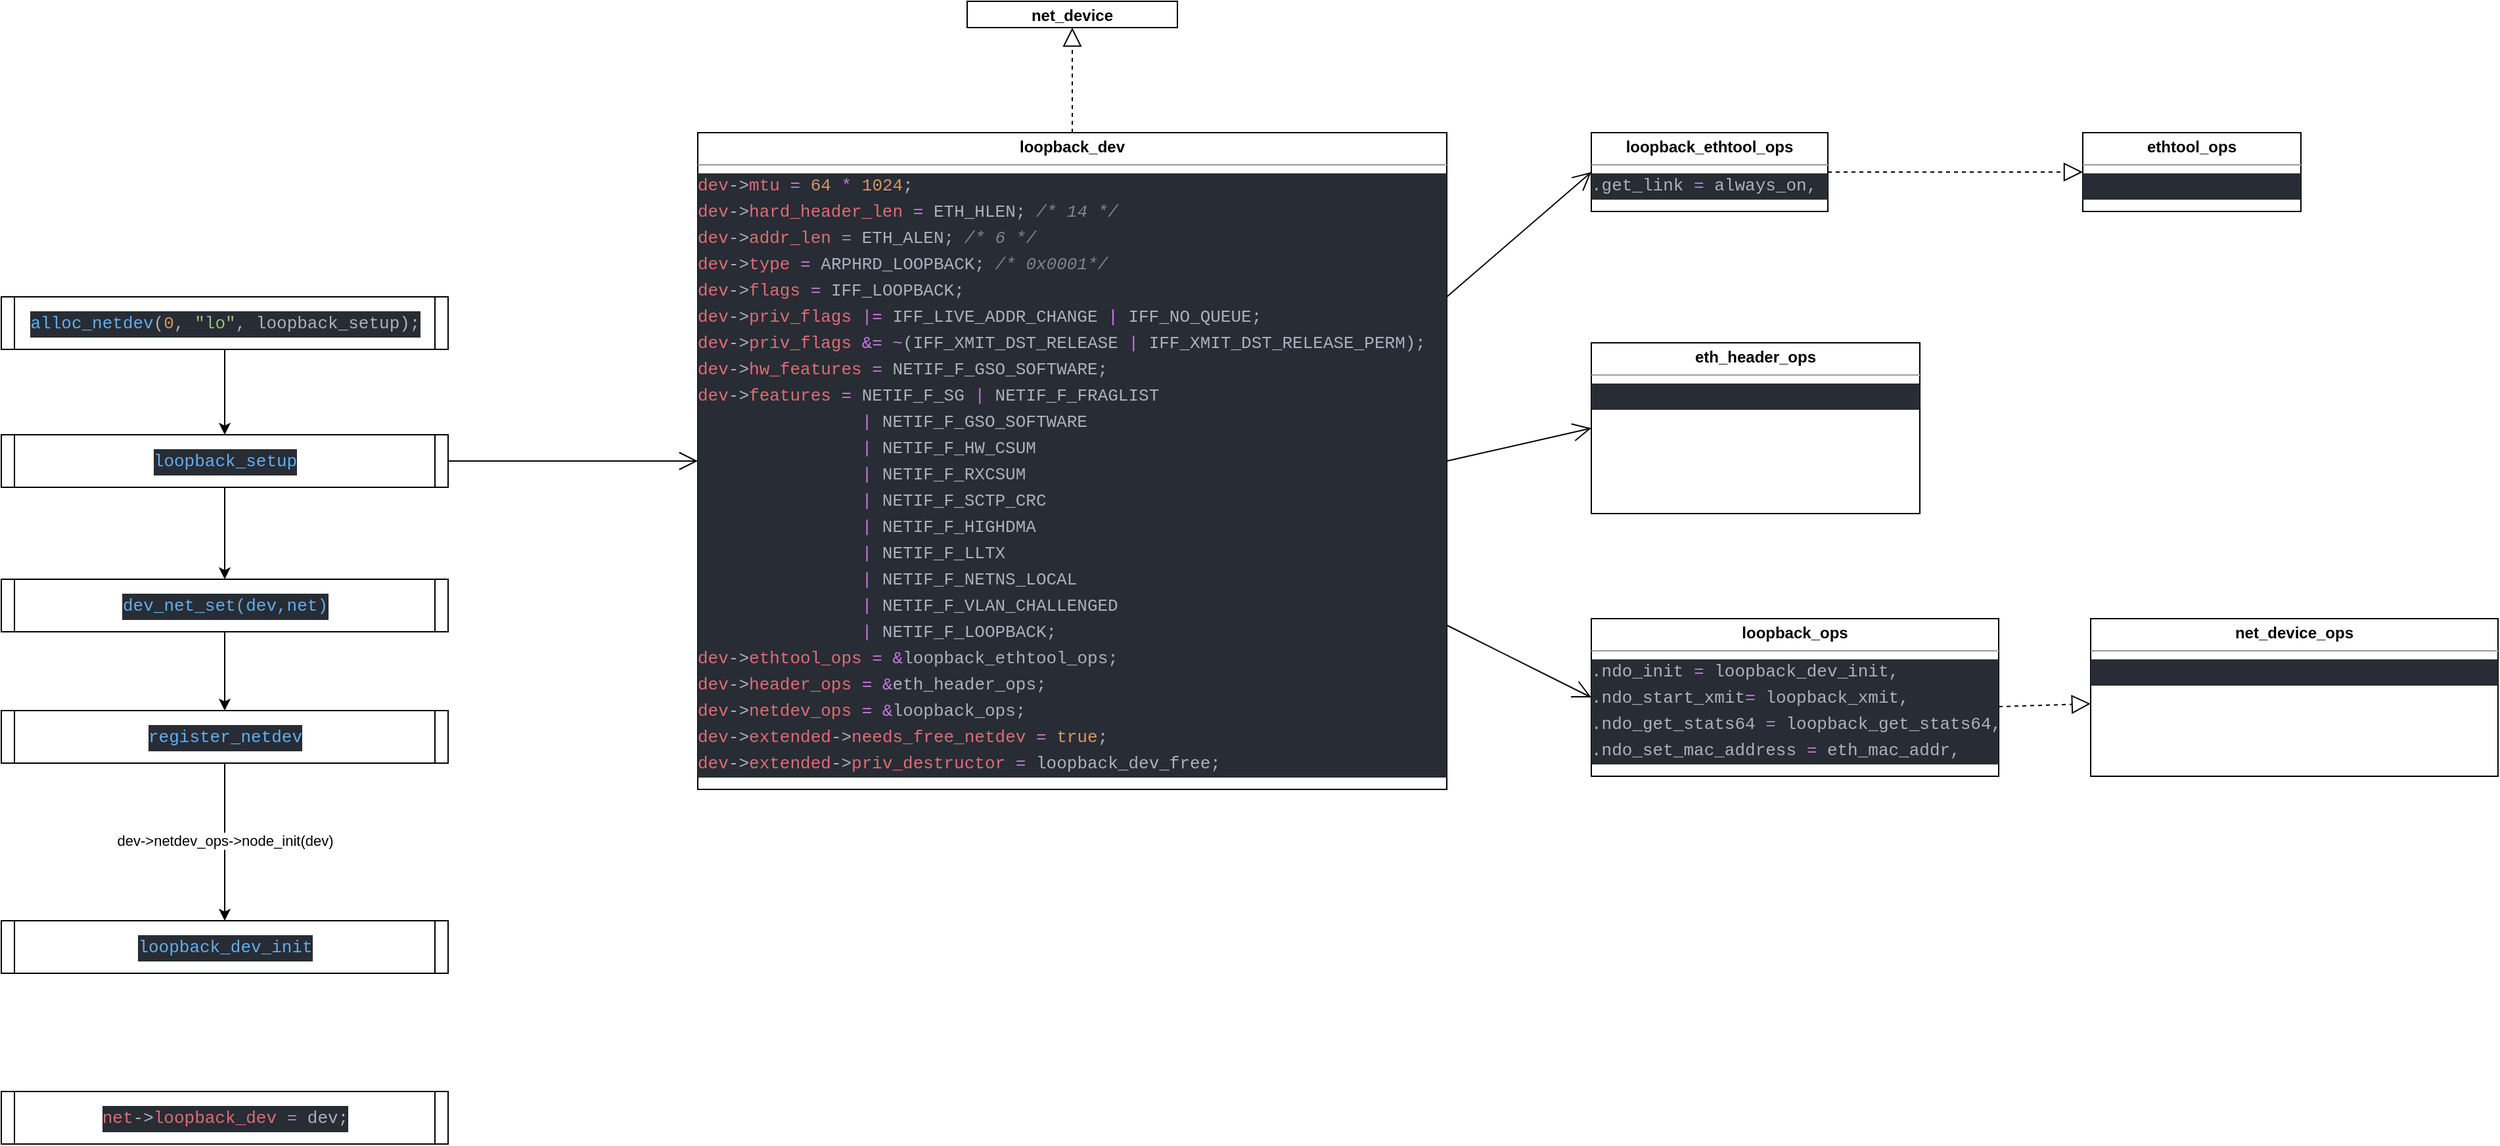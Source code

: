 <mxfile version="13.1.3">
    <diagram id="6hGFLwfOUW9BJ-s0fimq" name="Page-1">
        <mxGraphModel dx="1256" dy="1954" grid="1" gridSize="10" guides="1" tooltips="1" connect="1" arrows="1" fold="1" page="1" pageScale="1" pageWidth="827" pageHeight="1169" math="0" shadow="0">
            <root>
                <mxCell id="0"/>
                <mxCell id="1" parent="0"/>
                <mxCell id="6" style="edgeStyle=orthogonalEdgeStyle;rounded=0;orthogonalLoop=1;jettySize=auto;html=1;exitX=0.5;exitY=1;exitDx=0;exitDy=0;" edge="1" parent="1" source="2" target="5">
                    <mxGeometry relative="1" as="geometry"/>
                </mxCell>
                <mxCell id="2" value="&lt;div style=&quot;background-color: rgb(40 , 44 , 52) ; font-family: &amp;#34;monaco&amp;#34; , &amp;#34;menlo&amp;#34; , &amp;#34;monaco&amp;#34; , &amp;#34;courier new&amp;#34; , monospace ; font-size: 13px ; line-height: 20px&quot;&gt;&lt;div style=&quot;color: rgb(171 , 178 , 191) ; font-family: &amp;#34;monaco&amp;#34; , &amp;#34;menlo&amp;#34; , &amp;#34;monaco&amp;#34; , &amp;#34;courier new&amp;#34; , monospace ; line-height: 20px&quot;&gt;&lt;span style=&quot;color: #61afef&quot;&gt;alloc_netdev&lt;/span&gt;(&lt;span style=&quot;color: #d19a66&quot;&gt;0&lt;/span&gt;, &lt;span style=&quot;color: #98c379&quot;&gt;&quot;lo&quot;&lt;/span&gt;, loopback_setup);&lt;/div&gt;&lt;/div&gt;" style="shape=process;whiteSpace=wrap;html=1;backgroundOutline=1;size=0.029;" vertex="1" parent="1">
                    <mxGeometry x="70" y="125" width="340" height="40" as="geometry"/>
                </mxCell>
                <mxCell id="9" style="edgeStyle=orthogonalEdgeStyle;rounded=0;orthogonalLoop=1;jettySize=auto;html=1;exitX=0.5;exitY=1;exitDx=0;exitDy=0;entryX=0.5;entryY=0;entryDx=0;entryDy=0;" edge="1" parent="1" source="5" target="7">
                    <mxGeometry relative="1" as="geometry"/>
                </mxCell>
                <mxCell id="5" value="&lt;div style=&quot;background-color: rgb(40 , 44 , 52) ; font-family: &amp;#34;monaco&amp;#34; , &amp;#34;menlo&amp;#34; , &amp;#34;monaco&amp;#34; , &amp;#34;courier new&amp;#34; , monospace ; font-size: 13px ; line-height: 20px&quot;&gt;&lt;div style=&quot;font-family: &amp;#34;monaco&amp;#34; , &amp;#34;menlo&amp;#34; , &amp;#34;monaco&amp;#34; , &amp;#34;courier new&amp;#34; , monospace ; line-height: 20px&quot;&gt;&lt;font color=&quot;#61afef&quot;&gt;loopback_setup&lt;/font&gt;&lt;/div&gt;&lt;/div&gt;" style="shape=process;whiteSpace=wrap;html=1;backgroundOutline=1;size=0.029;" vertex="1" parent="1">
                    <mxGeometry x="70" y="230" width="340" height="40" as="geometry"/>
                </mxCell>
                <mxCell id="10" style="edgeStyle=orthogonalEdgeStyle;rounded=0;orthogonalLoop=1;jettySize=auto;html=1;exitX=0.5;exitY=1;exitDx=0;exitDy=0;" edge="1" parent="1" source="7" target="8">
                    <mxGeometry relative="1" as="geometry"/>
                </mxCell>
                <mxCell id="7" value="&lt;div style=&quot;background-color: rgb(40 , 44 , 52) ; font-family: &amp;#34;monaco&amp;#34; , &amp;#34;menlo&amp;#34; , &amp;#34;monaco&amp;#34; , &amp;#34;courier new&amp;#34; , monospace ; font-size: 13px ; line-height: 20px&quot;&gt;&lt;div style=&quot;font-family: &amp;#34;monaco&amp;#34; , &amp;#34;menlo&amp;#34; , &amp;#34;monaco&amp;#34; , &amp;#34;courier new&amp;#34; , monospace ; line-height: 20px&quot;&gt;&lt;font color=&quot;#61afef&quot;&gt;dev_net_set(dev,net)&lt;/font&gt;&lt;/div&gt;&lt;/div&gt;" style="shape=process;whiteSpace=wrap;html=1;backgroundOutline=1;size=0.029;" vertex="1" parent="1">
                    <mxGeometry x="70" y="340" width="340" height="40" as="geometry"/>
                </mxCell>
                <mxCell id="31" style="edgeStyle=orthogonalEdgeStyle;rounded=0;orthogonalLoop=1;jettySize=auto;html=1;exitX=0.5;exitY=1;exitDx=0;exitDy=0;" edge="1" parent="1" source="8" target="30">
                    <mxGeometry relative="1" as="geometry"/>
                </mxCell>
                <mxCell id="32" value="dev-&amp;gt;netdev_ops-&amp;gt;node_init(dev)" style="edgeLabel;html=1;align=center;verticalAlign=middle;resizable=0;points=[];" vertex="1" connectable="0" parent="31">
                    <mxGeometry x="-0.017" relative="1" as="geometry">
                        <mxPoint as="offset"/>
                    </mxGeometry>
                </mxCell>
                <mxCell id="8" value="&lt;div style=&quot;background-color: rgb(40 , 44 , 52) ; font-family: &amp;#34;monaco&amp;#34; , &amp;#34;menlo&amp;#34; , &amp;#34;monaco&amp;#34; , &amp;#34;courier new&amp;#34; , monospace ; font-size: 13px ; line-height: 20px&quot;&gt;&lt;div style=&quot;font-family: &amp;#34;monaco&amp;#34; , &amp;#34;menlo&amp;#34; , &amp;#34;monaco&amp;#34; , &amp;#34;courier new&amp;#34; , monospace ; line-height: 20px&quot;&gt;&lt;font color=&quot;#61afef&quot;&gt;register_netdev&lt;/font&gt;&lt;/div&gt;&lt;/div&gt;" style="shape=process;whiteSpace=wrap;html=1;backgroundOutline=1;size=0.029;" vertex="1" parent="1">
                    <mxGeometry x="70" y="440" width="340" height="40" as="geometry"/>
                </mxCell>
                <mxCell id="11" value="&lt;p style=&quot;margin: 0px ; margin-top: 4px ; text-align: center&quot;&gt;&lt;b&gt;loopback_dev&lt;/b&gt;&lt;/p&gt;&lt;hr size=&quot;1&quot;&gt;&lt;div style=&quot;height: 2px&quot;&gt;&lt;div style=&quot;color: rgb(171 , 178 , 191) ; font-family: &amp;#34;monaco&amp;#34; , &amp;#34;menlo&amp;#34; , &amp;#34;monaco&amp;#34; , &amp;#34;courier new&amp;#34; , monospace ; font-size: 13px&quot;&gt;&lt;div style=&quot;background-color: rgb(40 , 44 , 52) ; font-family: &amp;#34;monaco&amp;#34; , &amp;#34;menlo&amp;#34; , &amp;#34;monaco&amp;#34; , &amp;#34;courier new&amp;#34; , monospace ; line-height: 20px&quot;&gt;&lt;div style=&quot;font-family: &amp;#34;monaco&amp;#34; , &amp;#34;menlo&amp;#34; , &amp;#34;monaco&amp;#34; , &amp;#34;courier new&amp;#34; , monospace ; line-height: 20px&quot;&gt;&lt;div style=&quot;font-family: &amp;#34;monaco&amp;#34; , &amp;#34;menlo&amp;#34; , &amp;#34;monaco&amp;#34; , &amp;#34;courier new&amp;#34; , monospace ; line-height: 20px&quot;&gt;&lt;div&gt;&lt;span style=&quot;color: #e06c75&quot;&gt;dev&lt;/span&gt;-&amp;gt;&lt;span style=&quot;color: #e06c75&quot;&gt;mtu&lt;/span&gt;       &lt;span style=&quot;color: #c678dd&quot;&gt;=&lt;/span&gt; &lt;span style=&quot;color: #d19a66&quot;&gt;64&lt;/span&gt; &lt;span style=&quot;color: #c678dd&quot;&gt;*&lt;/span&gt; &lt;span style=&quot;color: #d19a66&quot;&gt;1024&lt;/span&gt;;&lt;/div&gt;&lt;div&gt;    &lt;span style=&quot;color: #e06c75&quot;&gt;dev&lt;/span&gt;-&amp;gt;&lt;span style=&quot;color: #e06c75&quot;&gt;hard_header_len&lt;/span&gt;    &lt;span style=&quot;color: #c678dd&quot;&gt;=&lt;/span&gt; ETH_HLEN; &lt;span style=&quot;color: #7f848e ; font-style: italic&quot;&gt;/* 14   */&lt;/span&gt;&lt;/div&gt;&lt;div&gt;    &lt;span style=&quot;color: #e06c75&quot;&gt;dev&lt;/span&gt;-&amp;gt;&lt;span style=&quot;color: #e06c75&quot;&gt;addr_len&lt;/span&gt;       &lt;span style=&quot;color: #c678dd&quot;&gt;=&lt;/span&gt; ETH_ALEN; &lt;span style=&quot;color: #7f848e ; font-style: italic&quot;&gt;/* 6    */&lt;/span&gt;&lt;/div&gt;&lt;div&gt;    &lt;span style=&quot;color: #e06c75&quot;&gt;dev&lt;/span&gt;-&amp;gt;&lt;span style=&quot;color: #e06c75&quot;&gt;type&lt;/span&gt;       &lt;span style=&quot;color: #c678dd&quot;&gt;=&lt;/span&gt; ARPHRD_LOOPBACK;  &lt;span style=&quot;color: #7f848e ; font-style: italic&quot;&gt;/* 0x0001*/&lt;/span&gt;&lt;/div&gt;&lt;div&gt;    &lt;span style=&quot;color: #e06c75&quot;&gt;dev&lt;/span&gt;-&amp;gt;&lt;span style=&quot;color: #e06c75&quot;&gt;flags&lt;/span&gt;      &lt;span style=&quot;color: #c678dd&quot;&gt;=&lt;/span&gt; IFF_LOOPBACK;&lt;/div&gt;&lt;div&gt;    &lt;span style=&quot;color: #e06c75&quot;&gt;dev&lt;/span&gt;-&amp;gt;&lt;span style=&quot;color: #e06c75&quot;&gt;priv_flags&lt;/span&gt;     &lt;span style=&quot;color: #c678dd&quot;&gt;|=&lt;/span&gt; IFF_LIVE_ADDR_CHANGE &lt;span style=&quot;color: #c678dd&quot;&gt;|&lt;/span&gt; IFF_NO_QUEUE;&lt;/div&gt;&lt;div&gt;&lt;div style=&quot;font-family: &amp;#34;monaco&amp;#34; , &amp;#34;menlo&amp;#34; , &amp;#34;monaco&amp;#34; , &amp;#34;courier new&amp;#34; , monospace ; line-height: 20px&quot;&gt;&lt;span style=&quot;color: #e06c75&quot;&gt;dev&lt;/span&gt;-&amp;gt;&lt;span style=&quot;color: #e06c75&quot;&gt;priv_flags&lt;/span&gt; &lt;span style=&quot;color: #c678dd&quot;&gt;&amp;amp;=&lt;/span&gt; &lt;span style=&quot;color: #c678dd&quot;&gt;~&lt;/span&gt;(IFF_XMIT_DST_RELEASE &lt;span style=&quot;color: #c678dd&quot;&gt;|&lt;/span&gt; IFF_XMIT_DST_RELEASE_PERM);&lt;/div&gt;&lt;/div&gt;&lt;div&gt;    &lt;span style=&quot;color: #e06c75&quot;&gt;dev&lt;/span&gt;-&amp;gt;&lt;span style=&quot;color: #e06c75&quot;&gt;hw_features&lt;/span&gt;    &lt;span style=&quot;color: #c678dd&quot;&gt;=&lt;/span&gt; NETIF_F_GSO_SOFTWARE;&lt;/div&gt;&lt;div&gt;    &lt;span style=&quot;color: #e06c75&quot;&gt;dev&lt;/span&gt;-&amp;gt;&lt;span style=&quot;color: #e06c75&quot;&gt;features&lt;/span&gt;       &lt;span style=&quot;color: #c678dd&quot;&gt;=&lt;/span&gt; NETIF_F_SG &lt;span style=&quot;color: #c678dd&quot;&gt;|&lt;/span&gt; NETIF_F_FRAGLIST&lt;/div&gt;&lt;div&gt;        &lt;span style=&quot;color: #c678dd&quot;&gt;&amp;nbsp; &amp;nbsp; &amp;nbsp; &amp;nbsp; &amp;nbsp; &amp;nbsp; &amp;nbsp; &amp;nbsp; |&lt;/span&gt; NETIF_F_GSO_SOFTWARE&lt;/div&gt;&lt;div&gt;        &lt;span style=&quot;color: #c678dd&quot;&gt;&amp;nbsp; &amp;nbsp; &amp;nbsp; &amp;nbsp; &amp;nbsp; &amp;nbsp; &amp;nbsp; &amp;nbsp; |&lt;/span&gt; NETIF_F_HW_CSUM&lt;/div&gt;&lt;div&gt;        &lt;span style=&quot;color: #c678dd&quot;&gt;&amp;nbsp; &amp;nbsp; &amp;nbsp; &amp;nbsp; &amp;nbsp; &amp;nbsp; &amp;nbsp; &amp;nbsp; |&lt;/span&gt; NETIF_F_RXCSUM&lt;/div&gt;&lt;div&gt;        &lt;span style=&quot;color: #c678dd&quot;&gt;&amp;nbsp; &amp;nbsp; &amp;nbsp; &amp;nbsp; &amp;nbsp; &amp;nbsp; &amp;nbsp; &amp;nbsp; |&lt;/span&gt; NETIF_F_SCTP_CRC&lt;/div&gt;&lt;div&gt;        &lt;span style=&quot;color: #c678dd&quot;&gt;&amp;nbsp; &amp;nbsp; &amp;nbsp; &amp;nbsp; &amp;nbsp; &amp;nbsp; &amp;nbsp; &amp;nbsp; |&lt;/span&gt; NETIF_F_HIGHDMA&lt;/div&gt;&lt;div&gt;        &lt;span style=&quot;color: #c678dd&quot;&gt;&amp;nbsp; &amp;nbsp; &amp;nbsp; &amp;nbsp; &amp;nbsp; &amp;nbsp; &amp;nbsp; &amp;nbsp; |&lt;/span&gt; NETIF_F_LLTX&lt;/div&gt;&lt;div&gt;        &lt;span style=&quot;color: #c678dd&quot;&gt;&amp;nbsp; &amp;nbsp; &amp;nbsp; &amp;nbsp; &amp;nbsp; &amp;nbsp; &amp;nbsp; &amp;nbsp; |&lt;/span&gt; NETIF_F_NETNS_LOCAL&lt;/div&gt;&lt;div&gt;        &lt;span style=&quot;color: #c678dd&quot;&gt;&amp;nbsp; &amp;nbsp; &amp;nbsp; &amp;nbsp; &amp;nbsp; &amp;nbsp; &amp;nbsp; &amp;nbsp; |&lt;/span&gt; NETIF_F_VLAN_CHALLENGED&lt;/div&gt;&lt;div&gt;        &lt;span style=&quot;color: #c678dd&quot;&gt;&amp;nbsp; &amp;nbsp; &amp;nbsp; &amp;nbsp; &amp;nbsp; &amp;nbsp; &amp;nbsp; &amp;nbsp; |&lt;/span&gt; NETIF_F_LOOPBACK;&lt;/div&gt;&lt;div&gt;    &lt;span style=&quot;color: #e06c75&quot;&gt;dev&lt;/span&gt;-&amp;gt;&lt;span style=&quot;color: #e06c75&quot;&gt;ethtool_ops&lt;/span&gt;    &lt;span style=&quot;color: #c678dd&quot;&gt;=&lt;/span&gt; &lt;span style=&quot;color: #c678dd&quot;&gt;&amp;amp;&lt;/span&gt;loopback_ethtool_ops;&lt;/div&gt;&lt;div&gt;    &lt;span style=&quot;color: #e06c75&quot;&gt;dev&lt;/span&gt;-&amp;gt;&lt;span style=&quot;color: #e06c75&quot;&gt;header_ops&lt;/span&gt;     &lt;span style=&quot;color: #c678dd&quot;&gt;=&lt;/span&gt; &lt;span style=&quot;color: #c678dd&quot;&gt;&amp;amp;&lt;/span&gt;eth_header_ops;&lt;/div&gt;&lt;div&gt;    &lt;span style=&quot;color: #e06c75&quot;&gt;dev&lt;/span&gt;-&amp;gt;&lt;span style=&quot;color: #e06c75&quot;&gt;netdev_ops&lt;/span&gt;     &lt;span style=&quot;color: #c678dd&quot;&gt;=&lt;/span&gt; &lt;span style=&quot;color: #c678dd&quot;&gt;&amp;amp;&lt;/span&gt;loopback_ops;&lt;/div&gt;&lt;div&gt;    &lt;span style=&quot;color: #e06c75&quot;&gt;dev&lt;/span&gt;-&amp;gt;&lt;span style=&quot;color: #e06c75&quot;&gt;extended&lt;/span&gt;-&amp;gt;&lt;span style=&quot;color: #e06c75&quot;&gt;needs_free_netdev&lt;/span&gt;    &lt;span style=&quot;color: #c678dd&quot;&gt;=&lt;/span&gt; &lt;span style=&quot;color: #d19a66&quot;&gt;true&lt;/span&gt;;&lt;/div&gt;&lt;div&gt;    &lt;span style=&quot;color: #e06c75&quot;&gt;dev&lt;/span&gt;-&amp;gt;&lt;span style=&quot;color: #e06c75&quot;&gt;extended&lt;/span&gt;-&amp;gt;&lt;span style=&quot;color: #e06c75&quot;&gt;priv_destructor&lt;/span&gt;  &lt;span style=&quot;color: #c678dd&quot;&gt;=&lt;/span&gt; loopback_dev_free;&lt;/div&gt;&lt;/div&gt;&lt;/div&gt;&lt;/div&gt;&lt;/div&gt;&lt;/div&gt;" style="verticalAlign=top;align=left;overflow=fill;fontSize=12;fontFamily=Helvetica;html=1;" vertex="1" parent="1">
                    <mxGeometry x="600" width="570" height="500" as="geometry"/>
                </mxCell>
                <mxCell id="13" value="" style="endArrow=open;endFill=1;endSize=12;html=1;exitX=1;exitY=0.5;exitDx=0;exitDy=0;entryX=0;entryY=0.5;entryDx=0;entryDy=0;" edge="1" parent="1" source="5" target="11">
                    <mxGeometry width="160" relative="1" as="geometry">
                        <mxPoint x="405" y="300" as="sourcePoint"/>
                        <mxPoint x="678.08" y="355.01" as="targetPoint"/>
                    </mxGeometry>
                </mxCell>
                <mxCell id="15" value="&lt;p style=&quot;margin: 0px ; margin-top: 4px ; text-align: center&quot;&gt;&lt;b&gt;net_device&lt;/b&gt;&lt;/p&gt;&lt;div style=&quot;height: 2px&quot;&gt;&lt;div&gt;&lt;br&gt;&lt;/div&gt;&lt;/div&gt;" style="verticalAlign=top;align=left;overflow=fill;fontSize=12;fontFamily=Helvetica;html=1;" vertex="1" parent="1">
                    <mxGeometry x="805" y="-100" width="160" height="20" as="geometry"/>
                </mxCell>
                <mxCell id="16" value="" style="endArrow=block;dashed=1;endFill=0;endSize=12;html=1;exitX=0.5;exitY=0;exitDx=0;exitDy=0;entryX=0.5;entryY=1;entryDx=0;entryDy=0;" edge="1" parent="1" source="11" target="15">
                    <mxGeometry width="160" relative="1" as="geometry">
                        <mxPoint x="900" y="760" as="sourcePoint"/>
                        <mxPoint x="520" y="580" as="targetPoint"/>
                    </mxGeometry>
                </mxCell>
                <mxCell id="17" value="&lt;div style=&quot;background-color: rgb(40 , 44 , 52) ; font-family: &amp;#34;monaco&amp;#34; , &amp;#34;menlo&amp;#34; , &amp;#34;monaco&amp;#34; , &amp;#34;courier new&amp;#34; , monospace ; font-size: 13px ; line-height: 20px&quot;&gt;&lt;div style=&quot;font-family: &amp;#34;monaco&amp;#34; , &amp;#34;menlo&amp;#34; , &amp;#34;monaco&amp;#34; , &amp;#34;courier new&amp;#34; , monospace ; line-height: 20px&quot;&gt;&lt;div style=&quot;color: rgb(171 , 178 , 191) ; font-family: &amp;#34;monaco&amp;#34; , &amp;#34;menlo&amp;#34; , &amp;#34;monaco&amp;#34; , &amp;#34;courier new&amp;#34; , monospace ; line-height: 20px&quot;&gt;&lt;span style=&quot;color: #e06c75&quot;&gt;net&lt;/span&gt;-&amp;gt;&lt;span style=&quot;color: #e06c75&quot;&gt;loopback_dev&lt;/span&gt; &lt;span style=&quot;color: #c678dd&quot;&gt;=&lt;/span&gt; dev;&lt;/div&gt;&lt;/div&gt;&lt;/div&gt;" style="shape=process;whiteSpace=wrap;html=1;backgroundOutline=1;size=0.029;" vertex="1" parent="1">
                    <mxGeometry x="70" y="730" width="340" height="40" as="geometry"/>
                </mxCell>
                <mxCell id="19" value="&lt;p style=&quot;margin: 0px ; margin-top: 4px ; text-align: center&quot;&gt;&lt;b&gt;loopback_ethtool_ops&lt;/b&gt;&lt;/p&gt;&lt;hr size=&quot;1&quot;&gt;&lt;div style=&quot;height: 2px&quot;&gt;&lt;div style=&quot;color: rgb(171 , 178 , 191) ; font-family: &amp;#34;monaco&amp;#34; , &amp;#34;menlo&amp;#34; , &amp;#34;monaco&amp;#34; , &amp;#34;courier new&amp;#34; , monospace ; font-size: 13px&quot;&gt;&lt;div style=&quot;background-color: rgb(40 , 44 , 52) ; font-family: &amp;#34;monaco&amp;#34; , &amp;#34;menlo&amp;#34; , &amp;#34;monaco&amp;#34; , &amp;#34;courier new&amp;#34; , monospace ; line-height: 20px&quot;&gt;&lt;div style=&quot;font-family: &amp;#34;monaco&amp;#34; , &amp;#34;menlo&amp;#34; , &amp;#34;monaco&amp;#34; , &amp;#34;courier new&amp;#34; , monospace ; line-height: 20px&quot;&gt;&lt;div style=&quot;font-family: &amp;#34;monaco&amp;#34; , &amp;#34;menlo&amp;#34; , &amp;#34;monaco&amp;#34; , &amp;#34;courier new&amp;#34; , monospace ; line-height: 20px&quot;&gt;&lt;div&gt;&lt;div style=&quot;font-family: &amp;#34;monaco&amp;#34; , &amp;#34;menlo&amp;#34; , &amp;#34;monaco&amp;#34; , &amp;#34;courier new&amp;#34; , monospace ; line-height: 20px&quot;&gt;.get_link      &lt;span style=&quot;color: #c678dd&quot;&gt;=&lt;/span&gt; always_on,&lt;/div&gt;&lt;/div&gt;&lt;/div&gt;&lt;/div&gt;&lt;/div&gt;&lt;/div&gt;&lt;/div&gt;" style="verticalAlign=top;align=left;overflow=fill;fontSize=12;fontFamily=Helvetica;html=1;" vertex="1" parent="1">
                    <mxGeometry x="1280" width="180" height="60" as="geometry"/>
                </mxCell>
                <mxCell id="20" value="&lt;p style=&quot;margin: 0px ; margin-top: 4px ; text-align: center&quot;&gt;&lt;b&gt;eth_header_ops&lt;/b&gt;&lt;/p&gt;&lt;hr size=&quot;1&quot;&gt;&lt;div style=&quot;height: 2px&quot;&gt;&lt;div style=&quot;color: rgb(171 , 178 , 191) ; font-family: &amp;#34;monaco&amp;#34; , &amp;#34;menlo&amp;#34; , &amp;#34;monaco&amp;#34; , &amp;#34;courier new&amp;#34; , monospace ; font-size: 13px&quot;&gt;&lt;div style=&quot;background-color: rgb(40 , 44 , 52) ; font-family: &amp;#34;monaco&amp;#34; , &amp;#34;menlo&amp;#34; , &amp;#34;monaco&amp;#34; , &amp;#34;courier new&amp;#34; , monospace ; line-height: 20px&quot;&gt;&lt;div style=&quot;font-family: &amp;#34;monaco&amp;#34; , &amp;#34;menlo&amp;#34; , &amp;#34;monaco&amp;#34; , &amp;#34;courier new&amp;#34; , monospace ; line-height: 20px&quot;&gt;&lt;div style=&quot;font-family: &amp;#34;monaco&amp;#34; , &amp;#34;menlo&amp;#34; , &amp;#34;monaco&amp;#34; , &amp;#34;courier new&amp;#34; , monospace ; line-height: 20px&quot;&gt;&lt;div&gt;&lt;br&gt;&lt;/div&gt;&lt;/div&gt;&lt;/div&gt;&lt;/div&gt;&lt;/div&gt;&lt;/div&gt;" style="verticalAlign=top;align=left;overflow=fill;fontSize=12;fontFamily=Helvetica;html=1;" vertex="1" parent="1">
                    <mxGeometry x="1280" y="160" width="250" height="130" as="geometry"/>
                </mxCell>
                <mxCell id="22" value="&lt;p style=&quot;margin: 0px ; margin-top: 4px ; text-align: center&quot;&gt;&lt;b&gt;loopback_ops&lt;/b&gt;&lt;/p&gt;&lt;hr size=&quot;1&quot;&gt;&lt;div style=&quot;height: 2px&quot;&gt;&lt;div style=&quot;color: rgb(171 , 178 , 191) ; font-family: &amp;#34;monaco&amp;#34; , &amp;#34;menlo&amp;#34; , &amp;#34;monaco&amp;#34; , &amp;#34;courier new&amp;#34; , monospace ; font-size: 13px&quot;&gt;&lt;div style=&quot;background-color: rgb(40 , 44 , 52) ; font-family: &amp;#34;monaco&amp;#34; , &amp;#34;menlo&amp;#34; , &amp;#34;monaco&amp;#34; , &amp;#34;courier new&amp;#34; , monospace ; line-height: 20px&quot;&gt;&lt;div style=&quot;font-family: &amp;#34;monaco&amp;#34; , &amp;#34;menlo&amp;#34; , &amp;#34;monaco&amp;#34; , &amp;#34;courier new&amp;#34; , monospace ; line-height: 20px&quot;&gt;&lt;div style=&quot;font-family: &amp;#34;monaco&amp;#34; , &amp;#34;menlo&amp;#34; , &amp;#34;monaco&amp;#34; , &amp;#34;courier new&amp;#34; , monospace ; line-height: 20px&quot;&gt;&lt;div&gt;&lt;div style=&quot;font-family: &amp;#34;monaco&amp;#34; , &amp;#34;menlo&amp;#34; , &amp;#34;monaco&amp;#34; , &amp;#34;courier new&amp;#34; , monospace ; line-height: 20px&quot;&gt;&lt;div&gt;.ndo_init      &lt;span style=&quot;color: #c678dd&quot;&gt;=&lt;/span&gt; loopback_dev_init,&lt;/div&gt;&lt;div&gt;    .ndo_start_xmit&lt;span style=&quot;color: #c678dd&quot;&gt;=&lt;/span&gt; loopback_xmit,&lt;/div&gt;&lt;div&gt;    .ndo_get_stats64 &lt;span style=&quot;color: #c678dd&quot;&gt;=&lt;/span&gt; loopback_get_stats64,&lt;/div&gt;&lt;div&gt;    .ndo_set_mac_address &lt;span style=&quot;color: #c678dd&quot;&gt;=&lt;/span&gt; eth_mac_addr,&lt;/div&gt;&lt;/div&gt;&lt;/div&gt;&lt;/div&gt;&lt;/div&gt;&lt;/div&gt;&lt;/div&gt;&lt;/div&gt;" style="verticalAlign=top;align=left;overflow=fill;fontSize=12;fontFamily=Helvetica;html=1;" vertex="1" parent="1">
                    <mxGeometry x="1280" y="370" width="310" height="120" as="geometry"/>
                </mxCell>
                <mxCell id="23" value="&lt;p style=&quot;margin: 0px ; margin-top: 4px ; text-align: center&quot;&gt;&lt;b&gt;net_device_ops&lt;/b&gt;&lt;/p&gt;&lt;hr size=&quot;1&quot;&gt;&lt;div style=&quot;height: 2px&quot;&gt;&lt;div style=&quot;color: rgb(171 , 178 , 191) ; font-family: &amp;#34;monaco&amp;#34; , &amp;#34;menlo&amp;#34; , &amp;#34;monaco&amp;#34; , &amp;#34;courier new&amp;#34; , monospace ; font-size: 13px&quot;&gt;&lt;div style=&quot;background-color: rgb(40 , 44 , 52) ; font-family: &amp;#34;monaco&amp;#34; , &amp;#34;menlo&amp;#34; , &amp;#34;monaco&amp;#34; , &amp;#34;courier new&amp;#34; , monospace ; line-height: 20px&quot;&gt;&lt;div style=&quot;font-family: &amp;#34;monaco&amp;#34; , &amp;#34;menlo&amp;#34; , &amp;#34;monaco&amp;#34; , &amp;#34;courier new&amp;#34; , monospace ; line-height: 20px&quot;&gt;&lt;div style=&quot;font-family: &amp;#34;monaco&amp;#34; , &amp;#34;menlo&amp;#34; , &amp;#34;monaco&amp;#34; , &amp;#34;courier new&amp;#34; , monospace ; line-height: 20px&quot;&gt;&lt;div style=&quot;font-family: &amp;#34;monaco&amp;#34; , &amp;#34;menlo&amp;#34; , &amp;#34;monaco&amp;#34; , &amp;#34;courier new&amp;#34; , monospace ; line-height: 20px&quot;&gt;&lt;div&gt;&lt;br&gt;&lt;/div&gt;&lt;/div&gt;&lt;/div&gt;&lt;/div&gt;&lt;/div&gt;&lt;/div&gt;&lt;/div&gt;" style="verticalAlign=top;align=left;overflow=fill;fontSize=12;fontFamily=Helvetica;html=1;" vertex="1" parent="1">
                    <mxGeometry x="1660" y="370" width="310" height="120" as="geometry"/>
                </mxCell>
                <mxCell id="24" value="" style="endArrow=block;dashed=1;endFill=0;endSize=12;html=1;" edge="1" parent="1" target="23">
                    <mxGeometry width="160" relative="1" as="geometry">
                        <mxPoint x="1590" y="437" as="sourcePoint"/>
                        <mxPoint x="1660" y="210" as="targetPoint"/>
                    </mxGeometry>
                </mxCell>
                <mxCell id="25" value="&lt;p style=&quot;margin: 0px ; margin-top: 4px ; text-align: center&quot;&gt;&lt;b&gt;ethtool_ops&lt;/b&gt;&lt;/p&gt;&lt;hr size=&quot;1&quot;&gt;&lt;div style=&quot;height: 2px&quot;&gt;&lt;div style=&quot;color: rgb(171 , 178 , 191) ; font-family: &amp;#34;monaco&amp;#34; , &amp;#34;menlo&amp;#34; , &amp;#34;monaco&amp;#34; , &amp;#34;courier new&amp;#34; , monospace ; font-size: 13px&quot;&gt;&lt;div style=&quot;background-color: rgb(40 , 44 , 52) ; font-family: &amp;#34;monaco&amp;#34; , &amp;#34;menlo&amp;#34; , &amp;#34;monaco&amp;#34; , &amp;#34;courier new&amp;#34; , monospace ; line-height: 20px&quot;&gt;&lt;div style=&quot;font-family: &amp;#34;monaco&amp;#34; , &amp;#34;menlo&amp;#34; , &amp;#34;monaco&amp;#34; , &amp;#34;courier new&amp;#34; , monospace ; line-height: 20px&quot;&gt;&lt;div style=&quot;font-family: &amp;#34;monaco&amp;#34; , &amp;#34;menlo&amp;#34; , &amp;#34;monaco&amp;#34; , &amp;#34;courier new&amp;#34; , monospace ; line-height: 20px&quot;&gt;&lt;div style=&quot;font-family: &amp;#34;monaco&amp;#34; , &amp;#34;menlo&amp;#34; , &amp;#34;monaco&amp;#34; , &amp;#34;courier new&amp;#34; , monospace ; line-height: 20px&quot;&gt;&lt;div&gt;&lt;br&gt;&lt;/div&gt;&lt;/div&gt;&lt;/div&gt;&lt;/div&gt;&lt;/div&gt;&lt;/div&gt;&lt;/div&gt;" style="verticalAlign=top;align=left;overflow=fill;fontSize=12;fontFamily=Helvetica;html=1;" vertex="1" parent="1">
                    <mxGeometry x="1654" width="166" height="60" as="geometry"/>
                </mxCell>
                <mxCell id="26" value="" style="endArrow=block;dashed=1;endFill=0;endSize=12;html=1;exitX=1;exitY=0.5;exitDx=0;exitDy=0;entryX=0;entryY=0.5;entryDx=0;entryDy=0;" edge="1" parent="1" source="19" target="25">
                    <mxGeometry width="160" relative="1" as="geometry">
                        <mxPoint x="1610" y="557" as="sourcePoint"/>
                        <mxPoint x="1680" y="554.822" as="targetPoint"/>
                    </mxGeometry>
                </mxCell>
                <mxCell id="27" value="" style="endArrow=open;endFill=1;endSize=12;html=1;exitX=1;exitY=0.75;exitDx=0;exitDy=0;entryX=0;entryY=0.5;entryDx=0;entryDy=0;" edge="1" parent="1" source="11" target="22">
                    <mxGeometry width="160" relative="1" as="geometry">
                        <mxPoint x="420" y="810" as="sourcePoint"/>
                        <mxPoint x="600.0" y="840" as="targetPoint"/>
                    </mxGeometry>
                </mxCell>
                <mxCell id="28" value="" style="endArrow=open;endFill=1;endSize=12;html=1;exitX=1;exitY=0.5;exitDx=0;exitDy=0;entryX=0;entryY=0.5;entryDx=0;entryDy=0;" edge="1" parent="1" source="11" target="20">
                    <mxGeometry width="160" relative="1" as="geometry">
                        <mxPoint x="1180" y="385" as="sourcePoint"/>
                        <mxPoint x="1290" y="440" as="targetPoint"/>
                    </mxGeometry>
                </mxCell>
                <mxCell id="29" value="" style="endArrow=open;endFill=1;endSize=12;html=1;exitX=1;exitY=0.25;exitDx=0;exitDy=0;entryX=0;entryY=0.5;entryDx=0;entryDy=0;" edge="1" parent="1" source="11" target="19">
                    <mxGeometry width="160" relative="1" as="geometry">
                        <mxPoint x="1180" y="260" as="sourcePoint"/>
                        <mxPoint x="1290" y="235" as="targetPoint"/>
                    </mxGeometry>
                </mxCell>
                <mxCell id="30" value="&lt;div style=&quot;background-color: rgb(40 , 44 , 52) ; font-family: &amp;#34;monaco&amp;#34; , &amp;#34;menlo&amp;#34; , &amp;#34;monaco&amp;#34; , &amp;#34;courier new&amp;#34; , monospace ; font-size: 13px ; line-height: 20px&quot;&gt;&lt;div style=&quot;font-family: &amp;#34;monaco&amp;#34; , &amp;#34;menlo&amp;#34; , &amp;#34;monaco&amp;#34; , &amp;#34;courier new&amp;#34; , monospace ; line-height: 20px&quot;&gt;&lt;font color=&quot;#61afef&quot;&gt;loopback_dev_init&lt;/font&gt;&lt;/div&gt;&lt;/div&gt;" style="shape=process;whiteSpace=wrap;html=1;backgroundOutline=1;size=0.029;" vertex="1" parent="1">
                    <mxGeometry x="70" y="600" width="340" height="40" as="geometry"/>
                </mxCell>
            </root>
        </mxGraphModel>
    </diagram>
</mxfile>